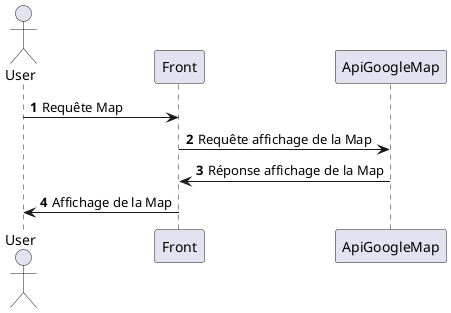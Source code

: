 @startuml
autonumber
actor User
User -> Front: Requête Map
Front -> ApiGoogleMap: Requête affichage de la Map
ApiGoogleMap->Front: Réponse affichage de la Map
Front -> User: Affichage de la Map
@enduml
